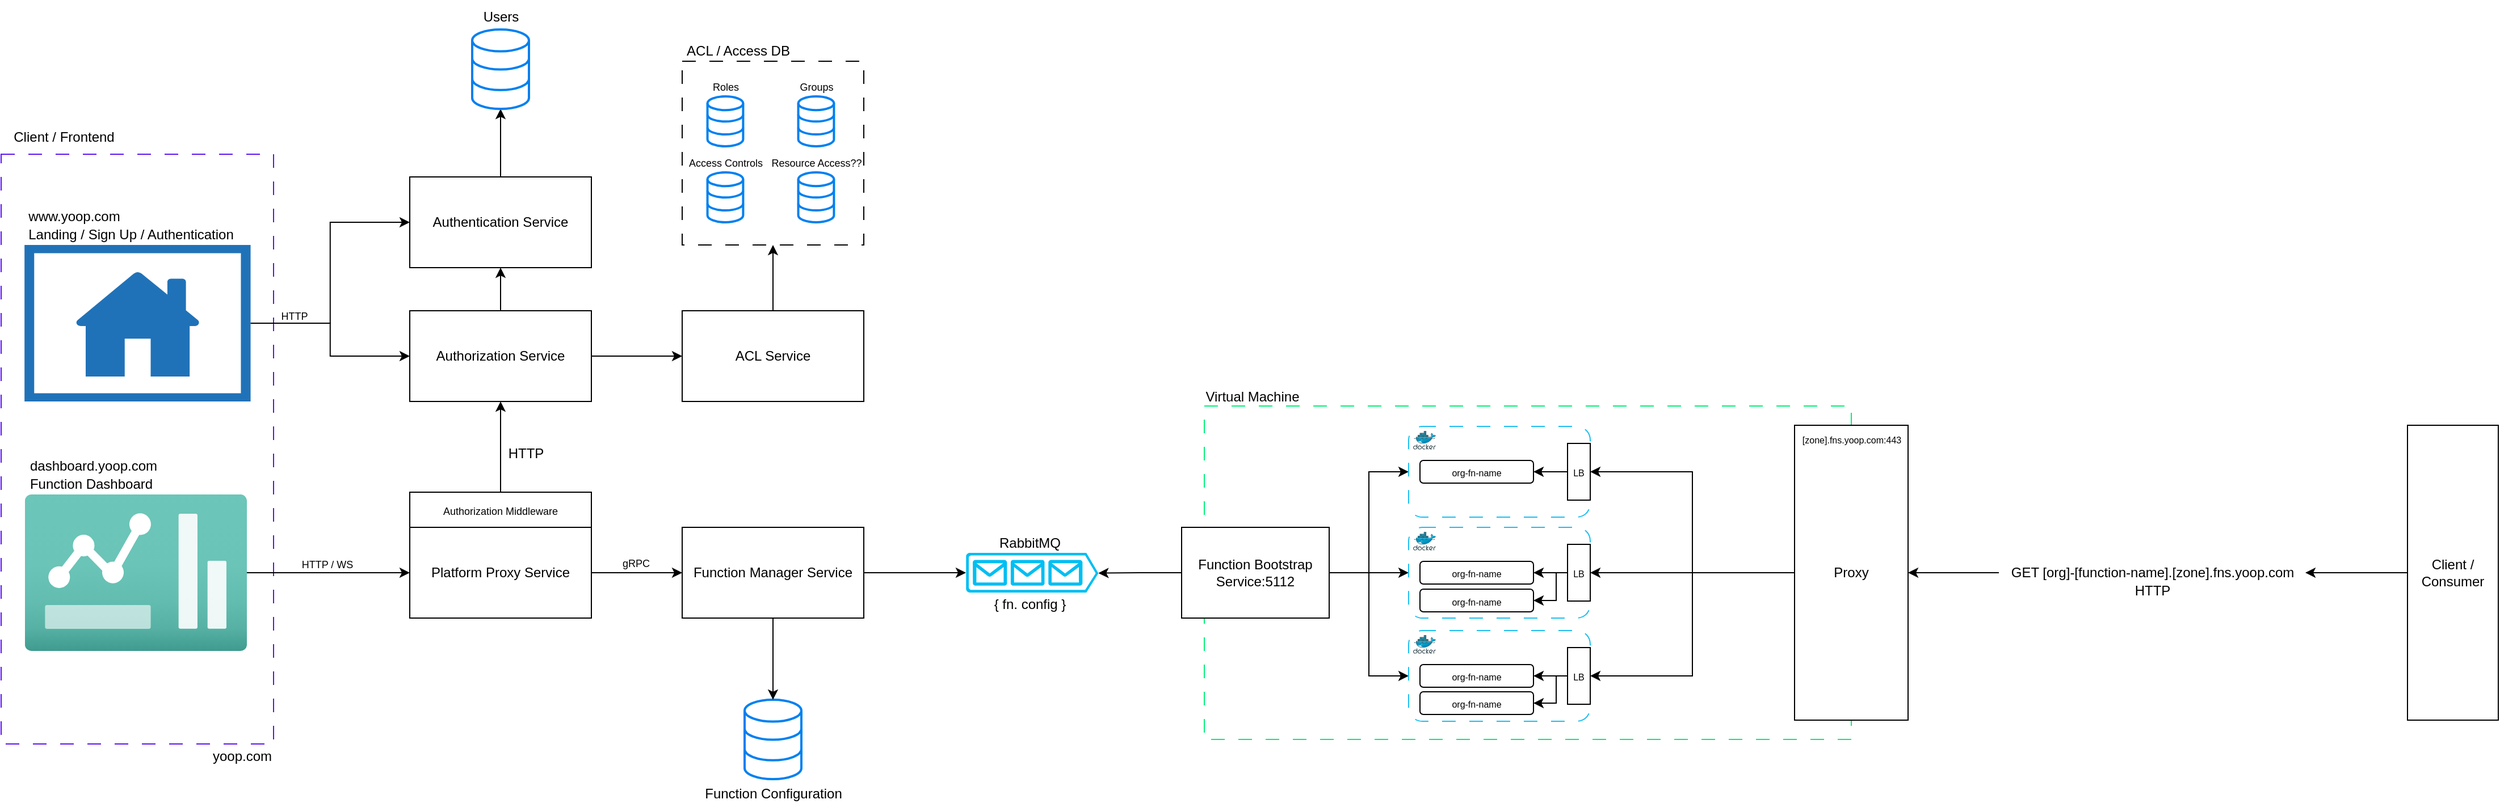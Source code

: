 <mxfile version="24.1.0" type="device">
  <diagram name="Page-1" id="tVQe4GWJFkeaRo_rlyZI">
    <mxGraphModel dx="1104" dy="879" grid="1" gridSize="10" guides="1" tooltips="1" connect="1" arrows="1" fold="1" page="1" pageScale="1" pageWidth="850" pageHeight="1100" math="0" shadow="0">
      <root>
        <mxCell id="0" />
        <mxCell id="1" parent="0" />
        <mxCell id="m2hpCEHAZhAkWBh7MES9-65" value="" style="rounded=0;whiteSpace=wrap;html=1;fillColor=none;strokeColor=#00F078;dashed=1;dashPattern=12 12;" vertex="1" parent="1">
          <mxGeometry x="1060" y="502" width="570" height="294" as="geometry" />
        </mxCell>
        <mxCell id="m2hpCEHAZhAkWBh7MES9-47" value="" style="rounded=0;whiteSpace=wrap;html=1;fillColor=none;dashed=1;dashPattern=12 12;" vertex="1" parent="1">
          <mxGeometry x="600" y="198" width="160" height="162" as="geometry" />
        </mxCell>
        <mxCell id="m2hpCEHAZhAkWBh7MES9-5" value="" style="rounded=0;whiteSpace=wrap;html=1;fillColor=none;dashed=1;dashPattern=12 12;strokeColor=#5D13F0;" vertex="1" parent="1">
          <mxGeometry y="280" width="240" height="520" as="geometry" />
        </mxCell>
        <mxCell id="m2hpCEHAZhAkWBh7MES9-2" value="Client / Frontend" style="text;html=1;align=center;verticalAlign=middle;resizable=0;points=[];autosize=1;strokeColor=none;fillColor=none;" vertex="1" parent="1">
          <mxGeometry y="250" width="110" height="30" as="geometry" />
        </mxCell>
        <mxCell id="m2hpCEHAZhAkWBh7MES9-33" style="edgeStyle=orthogonalEdgeStyle;rounded=0;orthogonalLoop=1;jettySize=auto;html=1;entryX=0;entryY=0.5;entryDx=0;entryDy=0;" edge="1" parent="1" source="m2hpCEHAZhAkWBh7MES9-3" target="m2hpCEHAZhAkWBh7MES9-32">
          <mxGeometry relative="1" as="geometry" />
        </mxCell>
        <mxCell id="m2hpCEHAZhAkWBh7MES9-3" value="" style="image;aspect=fixed;html=1;points=[];align=center;fontSize=12;image=img/lib/azure2/general/Dashboard2.svg;" vertex="1" parent="1">
          <mxGeometry x="21" y="580" width="195.51" height="138" as="geometry" />
        </mxCell>
        <mxCell id="m2hpCEHAZhAkWBh7MES9-4" value="Function Dashboard" style="text;html=1;align=center;verticalAlign=middle;resizable=0;points=[];autosize=1;strokeColor=none;fillColor=none;fontFamily=Helvetica;fontSize=12;fontColor=default;" vertex="1" parent="1">
          <mxGeometry x="14.0" y="556" width="130" height="30" as="geometry" />
        </mxCell>
        <mxCell id="m2hpCEHAZhAkWBh7MES9-11" style="edgeStyle=orthogonalEdgeStyle;rounded=0;orthogonalLoop=1;jettySize=auto;html=1;entryX=0;entryY=0.5;entryDx=0;entryDy=0;" edge="1" parent="1" source="m2hpCEHAZhAkWBh7MES9-7" target="m2hpCEHAZhAkWBh7MES9-9">
          <mxGeometry relative="1" as="geometry" />
        </mxCell>
        <mxCell id="m2hpCEHAZhAkWBh7MES9-16" style="edgeStyle=orthogonalEdgeStyle;rounded=0;orthogonalLoop=1;jettySize=auto;html=1;entryX=0;entryY=0.5;entryDx=0;entryDy=0;" edge="1" parent="1" source="m2hpCEHAZhAkWBh7MES9-7" target="m2hpCEHAZhAkWBh7MES9-10">
          <mxGeometry relative="1" as="geometry" />
        </mxCell>
        <mxCell id="m2hpCEHAZhAkWBh7MES9-7" value="" style="sketch=0;pointerEvents=1;shadow=0;dashed=0;html=1;strokeColor=none;labelPosition=center;verticalLabelPosition=bottom;verticalAlign=top;outlineConnect=0;align=center;shape=mxgraph.office.concepts.home_page;fillColor=#2072B8;" vertex="1" parent="1">
          <mxGeometry x="20.59" y="360" width="199.17" height="138" as="geometry" />
        </mxCell>
        <mxCell id="m2hpCEHAZhAkWBh7MES9-8" value="Landing / Sign Up / Authentication" style="text;html=1;align=center;verticalAlign=middle;resizable=0;points=[];autosize=1;strokeColor=none;fillColor=none;fontFamily=Helvetica;fontSize=12;fontColor=default;" vertex="1" parent="1">
          <mxGeometry x="14.17" y="336" width="200" height="30" as="geometry" />
        </mxCell>
        <mxCell id="m2hpCEHAZhAkWBh7MES9-14" style="edgeStyle=orthogonalEdgeStyle;rounded=0;orthogonalLoop=1;jettySize=auto;html=1;" edge="1" parent="1" source="m2hpCEHAZhAkWBh7MES9-9" target="m2hpCEHAZhAkWBh7MES9-12">
          <mxGeometry relative="1" as="geometry" />
        </mxCell>
        <mxCell id="m2hpCEHAZhAkWBh7MES9-9" value="Authentication Service" style="rounded=0;whiteSpace=wrap;html=1;" vertex="1" parent="1">
          <mxGeometry x="360" y="300" width="160" height="80" as="geometry" />
        </mxCell>
        <mxCell id="m2hpCEHAZhAkWBh7MES9-17" style="edgeStyle=orthogonalEdgeStyle;rounded=0;orthogonalLoop=1;jettySize=auto;html=1;entryX=0.5;entryY=1;entryDx=0;entryDy=0;" edge="1" parent="1" source="m2hpCEHAZhAkWBh7MES9-10" target="m2hpCEHAZhAkWBh7MES9-9">
          <mxGeometry relative="1" as="geometry" />
        </mxCell>
        <mxCell id="m2hpCEHAZhAkWBh7MES9-39" style="edgeStyle=orthogonalEdgeStyle;rounded=0;orthogonalLoop=1;jettySize=auto;html=1;entryX=0;entryY=0.5;entryDx=0;entryDy=0;" edge="1" parent="1" source="m2hpCEHAZhAkWBh7MES9-10" target="m2hpCEHAZhAkWBh7MES9-38">
          <mxGeometry relative="1" as="geometry" />
        </mxCell>
        <mxCell id="m2hpCEHAZhAkWBh7MES9-10" value="Authorization Service" style="rounded=0;whiteSpace=wrap;html=1;" vertex="1" parent="1">
          <mxGeometry x="360" y="418" width="160" height="80" as="geometry" />
        </mxCell>
        <mxCell id="m2hpCEHAZhAkWBh7MES9-12" value="" style="html=1;verticalLabelPosition=bottom;align=center;labelBackgroundColor=#ffffff;verticalAlign=top;strokeWidth=2;strokeColor=#0080F0;shadow=0;dashed=0;shape=mxgraph.ios7.icons.data;" vertex="1" parent="1">
          <mxGeometry x="415" y="170" width="50" height="70" as="geometry" />
        </mxCell>
        <mxCell id="m2hpCEHAZhAkWBh7MES9-15" value="Users" style="text;html=1;align=center;verticalAlign=middle;resizable=0;points=[];autosize=1;strokeColor=none;fillColor=none;" vertex="1" parent="1">
          <mxGeometry x="415" y="144" width="50" height="30" as="geometry" />
        </mxCell>
        <mxCell id="m2hpCEHAZhAkWBh7MES9-24" value="" style="html=1;verticalLabelPosition=bottom;align=center;labelBackgroundColor=#ffffff;verticalAlign=top;strokeWidth=2;strokeColor=#0080F0;shadow=0;dashed=0;shape=mxgraph.ios7.icons.data;" vertex="1" parent="1">
          <mxGeometry x="622.28" y="229" width="31.43" height="44" as="geometry" />
        </mxCell>
        <mxCell id="m2hpCEHAZhAkWBh7MES9-25" value="Roles" style="text;html=1;align=center;verticalAlign=middle;resizable=0;points=[];autosize=1;strokeColor=none;fillColor=none;fontSize=9;" vertex="1" parent="1">
          <mxGeometry x="613" y="211" width="50" height="20" as="geometry" />
        </mxCell>
        <mxCell id="m2hpCEHAZhAkWBh7MES9-30" value="&lt;font style=&quot;font-size: 9px;&quot;&gt;HTTP&lt;/font&gt;" style="text;html=1;align=center;verticalAlign=middle;resizable=0;points=[];autosize=1;strokeColor=none;fillColor=none;" vertex="1" parent="1">
          <mxGeometry x="233" y="407" width="50" height="30" as="geometry" />
        </mxCell>
        <mxCell id="m2hpCEHAZhAkWBh7MES9-52" style="edgeStyle=orthogonalEdgeStyle;rounded=0;orthogonalLoop=1;jettySize=auto;html=1;entryX=0;entryY=0.5;entryDx=0;entryDy=0;" edge="1" parent="1" source="m2hpCEHAZhAkWBh7MES9-32" target="m2hpCEHAZhAkWBh7MES9-51">
          <mxGeometry relative="1" as="geometry" />
        </mxCell>
        <mxCell id="m2hpCEHAZhAkWBh7MES9-32" value="Platform Proxy Service" style="rounded=0;whiteSpace=wrap;html=1;" vertex="1" parent="1">
          <mxGeometry x="360" y="609" width="160" height="80" as="geometry" />
        </mxCell>
        <mxCell id="m2hpCEHAZhAkWBh7MES9-35" value="&lt;font style=&quot;font-size: 9px;&quot;&gt;HTTP / WS&lt;/font&gt;" style="text;html=1;align=center;verticalAlign=middle;resizable=0;points=[];autosize=1;strokeColor=none;fillColor=none;" vertex="1" parent="1">
          <mxGeometry x="252" y="626" width="70" height="30" as="geometry" />
        </mxCell>
        <mxCell id="m2hpCEHAZhAkWBh7MES9-37" style="edgeStyle=orthogonalEdgeStyle;rounded=0;orthogonalLoop=1;jettySize=auto;html=1;entryX=0.5;entryY=1;entryDx=0;entryDy=0;" edge="1" parent="1" source="m2hpCEHAZhAkWBh7MES9-36" target="m2hpCEHAZhAkWBh7MES9-10">
          <mxGeometry relative="1" as="geometry" />
        </mxCell>
        <mxCell id="m2hpCEHAZhAkWBh7MES9-36" value="&lt;font style=&quot;font-size: 9px;&quot;&gt;Authorization Middleware&lt;/font&gt;" style="rounded=0;whiteSpace=wrap;html=1;" vertex="1" parent="1">
          <mxGeometry x="360" y="578" width="160" height="31" as="geometry" />
        </mxCell>
        <mxCell id="m2hpCEHAZhAkWBh7MES9-49" style="edgeStyle=orthogonalEdgeStyle;rounded=0;orthogonalLoop=1;jettySize=auto;html=1;entryX=0.5;entryY=1;entryDx=0;entryDy=0;" edge="1" parent="1" source="m2hpCEHAZhAkWBh7MES9-38" target="m2hpCEHAZhAkWBh7MES9-47">
          <mxGeometry relative="1" as="geometry" />
        </mxCell>
        <mxCell id="m2hpCEHAZhAkWBh7MES9-38" value="ACL Service" style="rounded=0;whiteSpace=wrap;html=1;" vertex="1" parent="1">
          <mxGeometry x="600" y="418" width="160" height="80" as="geometry" />
        </mxCell>
        <mxCell id="m2hpCEHAZhAkWBh7MES9-41" value="" style="html=1;verticalLabelPosition=bottom;align=center;labelBackgroundColor=#ffffff;verticalAlign=top;strokeWidth=2;strokeColor=#0080F0;shadow=0;dashed=0;shape=mxgraph.ios7.icons.data;" vertex="1" parent="1">
          <mxGeometry x="702.28" y="229" width="31.43" height="44" as="geometry" />
        </mxCell>
        <mxCell id="m2hpCEHAZhAkWBh7MES9-42" value="Groups" style="text;html=1;align=center;verticalAlign=middle;resizable=0;points=[];autosize=1;strokeColor=none;fillColor=none;fontSize=9;" vertex="1" parent="1">
          <mxGeometry x="693" y="211" width="50" height="20" as="geometry" />
        </mxCell>
        <mxCell id="m2hpCEHAZhAkWBh7MES9-43" value="" style="html=1;verticalLabelPosition=bottom;align=center;labelBackgroundColor=#ffffff;verticalAlign=top;strokeWidth=2;strokeColor=#0080F0;shadow=0;dashed=0;shape=mxgraph.ios7.icons.data;" vertex="1" parent="1">
          <mxGeometry x="622.28" y="296" width="31.43" height="44" as="geometry" />
        </mxCell>
        <mxCell id="m2hpCEHAZhAkWBh7MES9-44" value="Access Controls" style="text;html=1;align=center;verticalAlign=middle;resizable=0;points=[];autosize=1;strokeColor=none;fillColor=none;fontSize=9;" vertex="1" parent="1">
          <mxGeometry x="593" y="278" width="90" height="20" as="geometry" />
        </mxCell>
        <mxCell id="m2hpCEHAZhAkWBh7MES9-45" value="" style="html=1;verticalLabelPosition=bottom;align=center;labelBackgroundColor=#ffffff;verticalAlign=top;strokeWidth=2;strokeColor=#0080F0;shadow=0;dashed=0;shape=mxgraph.ios7.icons.data;" vertex="1" parent="1">
          <mxGeometry x="702.28" y="296" width="31.43" height="44" as="geometry" />
        </mxCell>
        <mxCell id="m2hpCEHAZhAkWBh7MES9-46" value="Resource Access??" style="text;html=1;align=center;verticalAlign=middle;resizable=0;points=[];autosize=1;strokeColor=none;fillColor=none;fontSize=9;" vertex="1" parent="1">
          <mxGeometry x="668" y="278" width="100" height="20" as="geometry" />
        </mxCell>
        <mxCell id="m2hpCEHAZhAkWBh7MES9-48" value="ACL / Access DB" style="text;html=1;align=center;verticalAlign=middle;resizable=0;points=[];autosize=1;strokeColor=none;fillColor=none;" vertex="1" parent="1">
          <mxGeometry x="594" y="174" width="110" height="30" as="geometry" />
        </mxCell>
        <mxCell id="m2hpCEHAZhAkWBh7MES9-51" value="Function Manager Service" style="rounded=0;whiteSpace=wrap;html=1;" vertex="1" parent="1">
          <mxGeometry x="600" y="609" width="160" height="80" as="geometry" />
        </mxCell>
        <mxCell id="m2hpCEHAZhAkWBh7MES9-53" value="&lt;font style=&quot;font-size: 9px;&quot;&gt;gRPC&lt;/font&gt;" style="text;html=1;align=center;verticalAlign=middle;resizable=0;points=[];autosize=1;strokeColor=none;fillColor=none;" vertex="1" parent="1">
          <mxGeometry x="534" y="625" width="50" height="30" as="geometry" />
        </mxCell>
        <mxCell id="m2hpCEHAZhAkWBh7MES9-55" value="" style="html=1;verticalLabelPosition=bottom;align=center;labelBackgroundColor=#ffffff;verticalAlign=top;strokeWidth=2;strokeColor=#0080F0;shadow=0;dashed=0;shape=mxgraph.ios7.icons.data;" vertex="1" parent="1">
          <mxGeometry x="655" y="761" width="50" height="70" as="geometry" />
        </mxCell>
        <mxCell id="m2hpCEHAZhAkWBh7MES9-56" value="Function Configuration" style="text;html=1;align=center;verticalAlign=middle;resizable=0;points=[];autosize=1;strokeColor=none;fillColor=none;" vertex="1" parent="1">
          <mxGeometry x="610" y="829" width="140" height="30" as="geometry" />
        </mxCell>
        <mxCell id="m2hpCEHAZhAkWBh7MES9-57" style="edgeStyle=orthogonalEdgeStyle;rounded=0;orthogonalLoop=1;jettySize=auto;html=1;entryX=0.5;entryY=0;entryDx=0;entryDy=0;entryPerimeter=0;" edge="1" parent="1" source="m2hpCEHAZhAkWBh7MES9-51" target="m2hpCEHAZhAkWBh7MES9-55">
          <mxGeometry relative="1" as="geometry" />
        </mxCell>
        <mxCell id="m2hpCEHAZhAkWBh7MES9-58" value="HTTP" style="text;html=1;align=center;verticalAlign=middle;resizable=0;points=[];autosize=1;strokeColor=none;fillColor=none;" vertex="1" parent="1">
          <mxGeometry x="437" y="529" width="50" height="30" as="geometry" />
        </mxCell>
        <mxCell id="m2hpCEHAZhAkWBh7MES9-59" value="" style="verticalLabelPosition=bottom;html=1;verticalAlign=top;align=center;strokeColor=none;fillColor=#00BEF2;shape=mxgraph.azure.queue_generic;pointerEvents=1;" vertex="1" parent="1">
          <mxGeometry x="850" y="631.5" width="116.67" height="35" as="geometry" />
        </mxCell>
        <mxCell id="m2hpCEHAZhAkWBh7MES9-60" style="edgeStyle=orthogonalEdgeStyle;rounded=0;orthogonalLoop=1;jettySize=auto;html=1;entryX=0;entryY=0.5;entryDx=0;entryDy=0;entryPerimeter=0;" edge="1" parent="1" source="m2hpCEHAZhAkWBh7MES9-51" target="m2hpCEHAZhAkWBh7MES9-59">
          <mxGeometry relative="1" as="geometry" />
        </mxCell>
        <mxCell id="m2hpCEHAZhAkWBh7MES9-61" value="RabbitMQ" style="text;html=1;align=center;verticalAlign=middle;resizable=0;points=[];autosize=1;strokeColor=none;fillColor=none;" vertex="1" parent="1">
          <mxGeometry x="866" y="608" width="80" height="30" as="geometry" />
        </mxCell>
        <mxCell id="m2hpCEHAZhAkWBh7MES9-62" value="{ fn. config }" style="text;html=1;align=center;verticalAlign=middle;resizable=0;points=[];autosize=1;strokeColor=none;fillColor=none;" vertex="1" parent="1">
          <mxGeometry x="861" y="661.5" width="90" height="30" as="geometry" />
        </mxCell>
        <mxCell id="m2hpCEHAZhAkWBh7MES9-82" style="edgeStyle=orthogonalEdgeStyle;rounded=0;orthogonalLoop=1;jettySize=auto;html=1;entryX=0;entryY=0.5;entryDx=0;entryDy=0;" edge="1" parent="1" source="m2hpCEHAZhAkWBh7MES9-63" target="m2hpCEHAZhAkWBh7MES9-69">
          <mxGeometry relative="1" as="geometry" />
        </mxCell>
        <mxCell id="m2hpCEHAZhAkWBh7MES9-83" style="edgeStyle=orthogonalEdgeStyle;rounded=0;orthogonalLoop=1;jettySize=auto;html=1;" edge="1" parent="1" source="m2hpCEHAZhAkWBh7MES9-63" target="m2hpCEHAZhAkWBh7MES9-74">
          <mxGeometry relative="1" as="geometry" />
        </mxCell>
        <mxCell id="m2hpCEHAZhAkWBh7MES9-84" style="edgeStyle=orthogonalEdgeStyle;rounded=0;orthogonalLoop=1;jettySize=auto;html=1;entryX=0;entryY=0.5;entryDx=0;entryDy=0;" edge="1" parent="1" source="m2hpCEHAZhAkWBh7MES9-63" target="m2hpCEHAZhAkWBh7MES9-76">
          <mxGeometry relative="1" as="geometry" />
        </mxCell>
        <mxCell id="m2hpCEHAZhAkWBh7MES9-63" value="Function Bootstrap&lt;div&gt;Service:5112&lt;/div&gt;" style="rounded=0;whiteSpace=wrap;html=1;" vertex="1" parent="1">
          <mxGeometry x="1040" y="609" width="130" height="80" as="geometry" />
        </mxCell>
        <mxCell id="m2hpCEHAZhAkWBh7MES9-64" style="edgeStyle=orthogonalEdgeStyle;rounded=0;orthogonalLoop=1;jettySize=auto;html=1;entryX=1;entryY=0.51;entryDx=0;entryDy=0;entryPerimeter=0;" edge="1" parent="1" source="m2hpCEHAZhAkWBh7MES9-63" target="m2hpCEHAZhAkWBh7MES9-59">
          <mxGeometry relative="1" as="geometry" />
        </mxCell>
        <mxCell id="m2hpCEHAZhAkWBh7MES9-66" value="Virtual Machine" style="text;html=1;align=center;verticalAlign=middle;resizable=0;points=[];autosize=1;strokeColor=none;fillColor=none;" vertex="1" parent="1">
          <mxGeometry x="1047" y="479" width="110" height="30" as="geometry" />
        </mxCell>
        <mxCell id="m2hpCEHAZhAkWBh7MES9-69" value="" style="rounded=1;whiteSpace=wrap;html=1;fillColor=none;strokeColor=#1DBFF0;dashed=1;dashPattern=12 12;" vertex="1" parent="1">
          <mxGeometry x="1240" y="520" width="160" height="80" as="geometry" />
        </mxCell>
        <mxCell id="m2hpCEHAZhAkWBh7MES9-73" value="" style="image;sketch=0;aspect=fixed;html=1;points=[];align=center;fontSize=12;image=img/lib/mscae/Docker.svg;" vertex="1" parent="1">
          <mxGeometry x="1244" y="524" width="20" height="16.4" as="geometry" />
        </mxCell>
        <mxCell id="m2hpCEHAZhAkWBh7MES9-74" value="" style="rounded=1;whiteSpace=wrap;html=1;fillColor=none;strokeColor=#1DBFF0;dashed=1;dashPattern=12 12;" vertex="1" parent="1">
          <mxGeometry x="1240" y="609" width="160" height="80" as="geometry" />
        </mxCell>
        <mxCell id="m2hpCEHAZhAkWBh7MES9-75" value="" style="image;sketch=0;aspect=fixed;html=1;points=[];align=center;fontSize=12;image=img/lib/mscae/Docker.svg;" vertex="1" parent="1">
          <mxGeometry x="1244" y="613" width="20" height="16.4" as="geometry" />
        </mxCell>
        <mxCell id="m2hpCEHAZhAkWBh7MES9-76" value="" style="rounded=1;whiteSpace=wrap;html=1;fillColor=none;strokeColor=#1DBFF0;dashed=1;dashPattern=12 12;" vertex="1" parent="1">
          <mxGeometry x="1240" y="700" width="160" height="80" as="geometry" />
        </mxCell>
        <mxCell id="m2hpCEHAZhAkWBh7MES9-77" value="" style="image;sketch=0;aspect=fixed;html=1;points=[];align=center;fontSize=12;image=img/lib/mscae/Docker.svg;" vertex="1" parent="1">
          <mxGeometry x="1244" y="704" width="20" height="16.4" as="geometry" />
        </mxCell>
        <mxCell id="m2hpCEHAZhAkWBh7MES9-78" value="&lt;font style=&quot;font-size: 8px;&quot;&gt;org-fn-name&lt;/font&gt;" style="rounded=1;whiteSpace=wrap;html=1;" vertex="1" parent="1">
          <mxGeometry x="1250" y="550" width="100" height="20" as="geometry" />
        </mxCell>
        <mxCell id="m2hpCEHAZhAkWBh7MES9-79" value="&lt;font style=&quot;font-size: 8px;&quot;&gt;org-fn-name&lt;/font&gt;" style="rounded=1;whiteSpace=wrap;html=1;strokeColor=default;align=center;verticalAlign=middle;fontFamily=Helvetica;fontSize=12;fontColor=default;fillColor=default;" vertex="1" parent="1">
          <mxGeometry x="1250" y="639" width="100" height="20" as="geometry" />
        </mxCell>
        <mxCell id="m2hpCEHAZhAkWBh7MES9-80" value="&lt;font style=&quot;font-size: 8px;&quot;&gt;org-fn-name&lt;/font&gt;" style="rounded=1;whiteSpace=wrap;html=1;" vertex="1" parent="1">
          <mxGeometry x="1250" y="730" width="100" height="20" as="geometry" />
        </mxCell>
        <mxCell id="m2hpCEHAZhAkWBh7MES9-94" style="edgeStyle=orthogonalEdgeStyle;rounded=0;orthogonalLoop=1;jettySize=auto;html=1;entryX=1;entryY=0.5;entryDx=0;entryDy=0;" edge="1" parent="1" source="m2hpCEHAZhAkWBh7MES9-86" target="m2hpCEHAZhAkWBh7MES9-87">
          <mxGeometry relative="1" as="geometry" />
        </mxCell>
        <mxCell id="m2hpCEHAZhAkWBh7MES9-86" value="GET [org]-[function-name].[zone].fns&lt;span style=&quot;background-color: initial;&quot;&gt;.yoop.com&lt;/span&gt;" style="text;html=1;align=center;verticalAlign=middle;resizable=0;points=[];autosize=1;strokeColor=none;fillColor=none;" vertex="1" parent="1">
          <mxGeometry x="1760" y="634" width="270" height="30" as="geometry" />
        </mxCell>
        <mxCell id="m2hpCEHAZhAkWBh7MES9-97" style="edgeStyle=orthogonalEdgeStyle;rounded=0;orthogonalLoop=1;jettySize=auto;html=1;entryX=1;entryY=0.5;entryDx=0;entryDy=0;" edge="1" parent="1" source="m2hpCEHAZhAkWBh7MES9-87" target="m2hpCEHAZhAkWBh7MES9-69">
          <mxGeometry relative="1" as="geometry" />
        </mxCell>
        <mxCell id="m2hpCEHAZhAkWBh7MES9-98" style="edgeStyle=orthogonalEdgeStyle;rounded=0;orthogonalLoop=1;jettySize=auto;html=1;entryX=1;entryY=0.5;entryDx=0;entryDy=0;" edge="1" parent="1" source="m2hpCEHAZhAkWBh7MES9-87" target="m2hpCEHAZhAkWBh7MES9-74">
          <mxGeometry relative="1" as="geometry" />
        </mxCell>
        <mxCell id="m2hpCEHAZhAkWBh7MES9-99" style="edgeStyle=orthogonalEdgeStyle;rounded=0;orthogonalLoop=1;jettySize=auto;html=1;entryX=1;entryY=0.5;entryDx=0;entryDy=0;" edge="1" parent="1" source="m2hpCEHAZhAkWBh7MES9-87" target="m2hpCEHAZhAkWBh7MES9-76">
          <mxGeometry relative="1" as="geometry" />
        </mxCell>
        <mxCell id="m2hpCEHAZhAkWBh7MES9-87" value="Proxy" style="rounded=0;whiteSpace=wrap;html=1;" vertex="1" parent="1">
          <mxGeometry x="1580" y="519" width="100" height="260" as="geometry" />
        </mxCell>
        <mxCell id="m2hpCEHAZhAkWBh7MES9-88" value="[zone].fns.yoop.com:443" style="text;html=1;align=center;verticalAlign=middle;resizable=0;points=[];autosize=1;strokeColor=none;fillColor=none;fontSize=8;" vertex="1" parent="1">
          <mxGeometry x="1575" y="522.2" width="110" height="20" as="geometry" />
        </mxCell>
        <mxCell id="m2hpCEHAZhAkWBh7MES9-89" value="yoop.com" style="text;html=1;align=center;verticalAlign=middle;resizable=0;points=[];autosize=1;strokeColor=none;fillColor=none;" vertex="1" parent="1">
          <mxGeometry x="172" y="796" width="80" height="30" as="geometry" />
        </mxCell>
        <mxCell id="m2hpCEHAZhAkWBh7MES9-90" value="www.yoop.com" style="text;html=1;align=center;verticalAlign=middle;resizable=0;points=[];autosize=1;strokeColor=none;fillColor=none;" vertex="1" parent="1">
          <mxGeometry x="14" y="320" width="100" height="30" as="geometry" />
        </mxCell>
        <mxCell id="m2hpCEHAZhAkWBh7MES9-91" value="dashboard.yoop.com" style="text;html=1;align=center;verticalAlign=middle;resizable=0;points=[];autosize=1;strokeColor=none;fillColor=none;" vertex="1" parent="1">
          <mxGeometry x="11" y="540" width="140" height="30" as="geometry" />
        </mxCell>
        <mxCell id="m2hpCEHAZhAkWBh7MES9-93" style="edgeStyle=orthogonalEdgeStyle;rounded=0;orthogonalLoop=1;jettySize=auto;html=1;" edge="1" parent="1" source="m2hpCEHAZhAkWBh7MES9-92" target="m2hpCEHAZhAkWBh7MES9-86">
          <mxGeometry relative="1" as="geometry" />
        </mxCell>
        <mxCell id="m2hpCEHAZhAkWBh7MES9-92" value="Client / Consumer" style="rounded=0;whiteSpace=wrap;html=1;" vertex="1" parent="1">
          <mxGeometry x="2120" y="519" width="80" height="260" as="geometry" />
        </mxCell>
        <mxCell id="m2hpCEHAZhAkWBh7MES9-95" value="HTTP" style="text;html=1;align=center;verticalAlign=middle;resizable=0;points=[];autosize=1;strokeColor=none;fillColor=none;" vertex="1" parent="1">
          <mxGeometry x="1870" y="650" width="50" height="30" as="geometry" />
        </mxCell>
        <mxCell id="m2hpCEHAZhAkWBh7MES9-105" style="edgeStyle=orthogonalEdgeStyle;rounded=0;orthogonalLoop=1;jettySize=auto;html=1;entryX=1;entryY=0.5;entryDx=0;entryDy=0;" edge="1" parent="1" source="m2hpCEHAZhAkWBh7MES9-100" target="m2hpCEHAZhAkWBh7MES9-78">
          <mxGeometry relative="1" as="geometry" />
        </mxCell>
        <mxCell id="m2hpCEHAZhAkWBh7MES9-100" value="&lt;font style=&quot;font-size: 8px;&quot;&gt;LB&lt;/font&gt;" style="whiteSpace=wrap;html=1;" vertex="1" parent="1">
          <mxGeometry x="1380" y="535" width="20" height="50" as="geometry" />
        </mxCell>
        <mxCell id="m2hpCEHAZhAkWBh7MES9-106" style="edgeStyle=orthogonalEdgeStyle;rounded=0;orthogonalLoop=1;jettySize=auto;html=1;entryX=1;entryY=0.5;entryDx=0;entryDy=0;" edge="1" parent="1" source="m2hpCEHAZhAkWBh7MES9-101" target="m2hpCEHAZhAkWBh7MES9-79">
          <mxGeometry relative="1" as="geometry" />
        </mxCell>
        <mxCell id="m2hpCEHAZhAkWBh7MES9-107" style="edgeStyle=orthogonalEdgeStyle;rounded=0;orthogonalLoop=1;jettySize=auto;html=1;entryX=1;entryY=0.5;entryDx=0;entryDy=0;" edge="1" parent="1" source="m2hpCEHAZhAkWBh7MES9-101" target="m2hpCEHAZhAkWBh7MES9-103">
          <mxGeometry relative="1" as="geometry">
            <Array as="points">
              <mxPoint x="1370" y="649" />
              <mxPoint x="1370" y="674" />
            </Array>
          </mxGeometry>
        </mxCell>
        <mxCell id="m2hpCEHAZhAkWBh7MES9-101" value="&lt;font style=&quot;font-size: 8px;&quot;&gt;LB&lt;/font&gt;" style="whiteSpace=wrap;html=1;" vertex="1" parent="1">
          <mxGeometry x="1380" y="624" width="20" height="50" as="geometry" />
        </mxCell>
        <mxCell id="m2hpCEHAZhAkWBh7MES9-108" style="edgeStyle=orthogonalEdgeStyle;rounded=0;orthogonalLoop=1;jettySize=auto;html=1;entryX=1;entryY=0.5;entryDx=0;entryDy=0;" edge="1" parent="1" source="m2hpCEHAZhAkWBh7MES9-102" target="m2hpCEHAZhAkWBh7MES9-80">
          <mxGeometry relative="1" as="geometry" />
        </mxCell>
        <mxCell id="m2hpCEHAZhAkWBh7MES9-109" style="edgeStyle=orthogonalEdgeStyle;rounded=0;orthogonalLoop=1;jettySize=auto;html=1;entryX=1;entryY=0.5;entryDx=0;entryDy=0;" edge="1" parent="1" source="m2hpCEHAZhAkWBh7MES9-102" target="m2hpCEHAZhAkWBh7MES9-104">
          <mxGeometry relative="1" as="geometry">
            <Array as="points">
              <mxPoint x="1370" y="740" />
              <mxPoint x="1370" y="764" />
            </Array>
          </mxGeometry>
        </mxCell>
        <mxCell id="m2hpCEHAZhAkWBh7MES9-102" value="&lt;font style=&quot;font-size: 8px;&quot;&gt;LB&lt;/font&gt;" style="whiteSpace=wrap;html=1;" vertex="1" parent="1">
          <mxGeometry x="1380" y="715" width="20" height="50" as="geometry" />
        </mxCell>
        <mxCell id="m2hpCEHAZhAkWBh7MES9-103" value="&lt;font style=&quot;font-size: 8px;&quot;&gt;org-fn-name&lt;/font&gt;" style="rounded=1;whiteSpace=wrap;html=1;strokeColor=default;align=center;verticalAlign=middle;fontFamily=Helvetica;fontSize=12;fontColor=default;fillColor=default;" vertex="1" parent="1">
          <mxGeometry x="1250" y="663.5" width="100" height="20" as="geometry" />
        </mxCell>
        <mxCell id="m2hpCEHAZhAkWBh7MES9-104" value="&lt;font style=&quot;font-size: 8px;&quot;&gt;org-fn-name&lt;/font&gt;" style="rounded=1;whiteSpace=wrap;html=1;" vertex="1" parent="1">
          <mxGeometry x="1250" y="754" width="100" height="20" as="geometry" />
        </mxCell>
      </root>
    </mxGraphModel>
  </diagram>
</mxfile>

